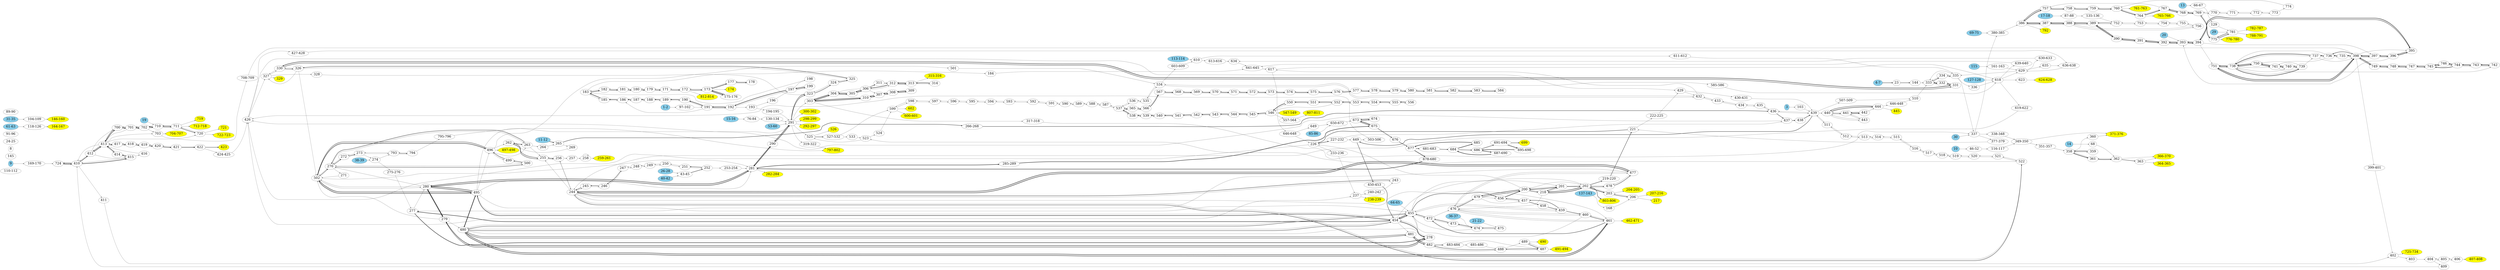digraph SpacerGraph {
rankdir="LR";
node [fontsize = 40];
"110-112"
"9"[style=filled, fillcolor=skyblue]
"169-170"
"724"
"502"
"270"
"272"
"273"
"274"
"793"
"794"
"495"
"280"
"281"
"290"
"291"
"323"
"324"
"325"
"326"
"327"
"330"
"331"
"332"
"333"
"334"
"335"
"337"
"380-385"
"359"
"358"
"361"
"362"
"363"
"366-370"[style=filled, fillcolor=yellow]
"525"
"527-532"
"533"
"523"
"526"[style=filled, fillcolor=yellow]
"1-2"[style=filled, fillcolor=skyblue]
"97-102"
"191"
"192"
"193"
"196"
"197"
"199"
"319-322"
"797-802"[style=filled, fillcolor=yellow]
"64-65"[style=filled, fillcolor=skyblue]
"455"
"454"
"277"
"278"
"646-648"
"226"
"233-236"
"237"
"240-242"
"243"
"244"
"255"
"262"
"263"
"500"
"499"
"496"
"456"
"200"
"201"
"202"
"803-806"[style=filled, fillcolor=yellow]
"750"
"738"
"751"
"398"
"397"
"396"
"395"
"394"
"393"
"392"
"391"
"390"
"389"
"752"
"753"
"754"
"755"
"756"
"388"
"387"
"386"
"792"[style=filled, fillcolor=yellow]
"501"
"534"
"603-609"
"610"
"613-616"
"634"
"641-645"
"556"
"555"
"554"
"553"
"552"
"551"
"550"
"546"
"557-564"
"807-811"[style=filled, fillcolor=yellow]
"757"
"758"
"759"
"760"
"764"
"767"
"768"
"769"
"775"
"781"
"788-791"[style=filled, fillcolor=yellow]
"145"
"581"
"585-586"
"618"
"639-640"
"219-220"
"221"
"227-232"
"449"
"503-506"
"426"
"238-239"[style=filled, fillcolor=yellow]
"412"
"413"
"700"
"701"
"410"
"479"
"457"
"458"
"459"
"460"
"461"
"480"
"742"
"743"
"744"
"745"
"747"
"748"
"749"
"735"
"736"
"737"
"739"
"740"
"741"
"782-787"[style=filled, fillcolor=yellow]
"194-195"
"481"
"482"
"483-484"
"487"
"491-494"[style=filled, fillcolor=yellow]
"8"
"29"[style=filled, fillcolor=skyblue]
"256"
"257"
"258"
"259-261"[style=filled, fillcolor=yellow]
"303"
"317-318"
"377-379"
"222-225"
"429"
"432"
"617"
"649"
"650-672"
"489"
"488"
"264"
"265"
"269"
"309"
"308"
"307"
"310"
"304"
"305"
"306"
"311"
"312"
"313"
"315-316"[style=filled, fillcolor=yellow]
"38-39"[style=filled, fillcolor=skyblue]
"275-276"
"271"
"24-25"
"218"
"773"
"772"
"771"
"770"
"36-37"[style=filled, fillcolor=skyblue]
"474"
"478"
"477"
"522"
"521"
"520"
"519"
"518"
"517"
"516"
"515"
"514"
"513"
"512"
"511"
"439"
"436"
"435"
"434"
"433"
"535"
"536"
"537"
"587"
"588"
"589"
"590"
"591"
"592"
"593"
"594"
"595"
"596"
"597"
"598"
"599"
"30"[style=filled, fillcolor=skyblue]
"338-348"
"349-350"
"371-376"[style=filled, fillcolor=yellow]
"19"[style=filled, fillcolor=skyblue]
"710"
"702"
"53-60"[style=filled, fillcolor=skyblue]
"10"[style=filled, fillcolor=skyblue]
"46-52"
"116-117"
"351-357"
"360"
"442"
"441"
"443"
"440"
"444"
"40-42"[style=filled, fillcolor=skyblue]
"43-45"
"252"
"251"
"250"
"249"
"248"
"247"
"246"
"245"
"476"
"472"
"279"
"364-365"[style=filled, fillcolor=yellow]
"674"
"673"
"675"
"676"
"677"
"681-683"
"684"
"686"
"691-694"
"699"[style=filled, fillcolor=yellow]
"15-16"[style=filled, fillcolor=skyblue]
"76-84"
"130-134"
"711"
"203"
"206"
"217"[style=filled, fillcolor=yellow]
"115"[style=filled, fillcolor=skyblue]
"161-163"
"629"
"635"
"636-638"
"207-216"[style=filled, fillcolor=yellow]
"85-86"[style=filled, fillcolor=skyblue]
"720"
"795-796"
"300-302"[style=filled, fillcolor=yellow]
"137-143"[style=filled, fillcolor=skyblue]
"168"
"746"
"485-486"
"490"[style=filled, fillcolor=yellow]
"446-448"
"510"
"26-28"[style=filled, fillcolor=skyblue]
"204-205"[style=filled, fillcolor=yellow]
"178"
"177"
"173"
"172"
"171"
"179"
"180"
"181"
"182"
"183"
"185"
"186"
"187"
"188"
"189"
"190"
"175-176"
"174"[style=filled, fillcolor=yellow]
"812-814"[style=filled, fillcolor=yellow]
"602"[style=filled, fillcolor=yellow]
"14"[style=filled, fillcolor=skyblue]
"68"
"719"[style=filled, fillcolor=yellow]
"314"
"545"
"544"
"543"
"542"
"541"
"540"
"539"
"538"
"565"
"566"
"567"
"568"
"569"
"570"
"571"
"572"
"573"
"574"
"575"
"576"
"577"
"578"
"579"
"580"
"582"
"583"
"584"
"695-698"
"687-690"
"685"
"678-680"
"285-289"
"430-431"
"507-509"
"20"[style=filled, fillcolor=skyblue]
"415"
"416"
"703"
"708-709"
"399-401"
"402"
"725-734"[style=filled, fillcolor=yellow]
"406"
"405"
"404"
"409"
"91-96"
"414"
"417"
"418"
"419"
"420"
"421"
"422"
"424-425"
"427-428"
"445"[style=filled, fillcolor=yellow]
"497-498"[style=filled, fillcolor=yellow]
"198"
"184"
"630-633"
"423"[style=filled, fillcolor=yellow]
"113-114"[style=filled, fillcolor=skyblue]
"611-612"
"69-75"[style=filled, fillcolor=skyblue]
"17-18"[style=filled, fillcolor=skyblue]
"87-88"
"135-136"
"765-766"[style=filled, fillcolor=yellow]
"253-254"
"282-284"[style=filled, fillcolor=yellow]
"411"
"403"
"407-408"[style=filled, fillcolor=yellow]
"11-12"[style=filled, fillcolor=skyblue]
"266-268"
"437"
"438"
"450-453"
"462-471"[style=filled, fillcolor=yellow]
"547-549"[style=filled, fillcolor=yellow]
"13"[style=filled, fillcolor=skyblue]
"66-67"
"129"
"774"
"761-763"[style=filled, fillcolor=yellow]
"61-63"[style=filled, fillcolor=skyblue]
"118-126"
"164-167"[style=filled, fillcolor=yellow]
"31-35"[style=filled, fillcolor=skyblue]
"104-109"
"146-160"[style=filled, fillcolor=yellow]
"336"
"623"
"624-628"[style=filled, fillcolor=yellow]
"776-780"[style=filled, fillcolor=yellow]
"298-299"[style=filled, fillcolor=yellow]
"21-22"[style=filled, fillcolor=skyblue]
"475"
"473"
"3"[style=filled, fillcolor=skyblue]
"103"
"722-723"[style=filled, fillcolor=yellow]
"721"[style=filled, fillcolor=yellow]
"712-718"[style=filled, fillcolor=yellow]
"292-297"[style=filled, fillcolor=yellow]
"329"[style=filled, fillcolor=yellow]
"4-7"[style=filled, fillcolor=skyblue]
"23"
"144"
"89-90"
"524"
"600-601"[style=filled, fillcolor=yellow]
"704-707"[style=filled, fillcolor=yellow]
"328"
"127-128"[style=filled, fillcolor=skyblue]
"619-622"
"9" -> "169-170" [penwidth=1]
"169-170" -> "724" [penwidth=1]
"724" -> "410" [penwidth=4]
"502" -> "270" [penwidth=3]
"502" -> "495" [penwidth=4]
"502" -> "280" [penwidth=1]
"502" -> "281" [penwidth=1]
"502" -> "496" [penwidth=4]
"270" -> "502" [penwidth=1]
"270" -> "272" [penwidth=3]
"270" -> "263" [penwidth=1]
"270" -> "500" [penwidth=3]
"270" -> "271" [penwidth=1]
"272" -> "270" [penwidth=1]
"272" -> "273" [penwidth=3]
"273" -> "272" [penwidth=1]
"273" -> "274" [penwidth=1]
"273" -> "793" [penwidth=1]
"274" -> "793" [penwidth=1]
"274" -> "275-276" [penwidth=1]
"793" -> "273" [penwidth=1]
"793" -> "794" [penwidth=3]
"794" -> "793" [penwidth=1]
"794" -> "795-796" [penwidth=1]
"495" -> "502" [penwidth=4]
"495" -> "280" [penwidth=4]
"495" -> "281" [penwidth=1]
"495" -> "291" [penwidth=1]
"495" -> "455" [penwidth=1]
"495" -> "454" [penwidth=4]
"495" -> "496" [penwidth=1]
"495" -> "480" [penwidth=3]
"280" -> "502" [penwidth=1]
"280" -> "270" [penwidth=1]
"280" -> "495" [penwidth=4]
"280" -> "281" [penwidth=4]
"280" -> "279" [penwidth=4]
"281" -> "280" [penwidth=4]
"281" -> "290" [penwidth=4]
"281" -> "285-289" [penwidth=4]
"281" -> "282-284" [penwidth=1]
"290" -> "281" [penwidth=4]
"290" -> "291" [penwidth=4]
"291" -> "290" [penwidth=4]
"291" -> "323" [penwidth=3]
"291" -> "525" [penwidth=1]
"291" -> "319-322" [penwidth=1]
"291" -> "303" [penwidth=1]
"291" -> "300-302" [penwidth=1]
"291" -> "298-299" [penwidth=1]
"291" -> "292-297" [penwidth=1]
"323" -> "291" [penwidth=3]
"323" -> "324" [penwidth=3]
"324" -> "323" [penwidth=1]
"324" -> "325" [penwidth=3]
"325" -> "324" [penwidth=1]
"325" -> "326" [penwidth=3]
"326" -> "502" [penwidth=1]
"326" -> "325" [penwidth=1]
"326" -> "327" [penwidth=1]
"326" -> "330" [penwidth=1]
"327" -> "330" [penwidth=1]
"327" -> "329" [penwidth=1]
"327" -> "328" [penwidth=1]
"330" -> "326" [penwidth=3]
"330" -> "327" [penwidth=1]
"330" -> "331" [penwidth=3]
"331" -> "330" [penwidth=4]
"331" -> "332" [penwidth=3]
"332" -> "331" [penwidth=4]
"332" -> "333" [penwidth=3]
"333" -> "332" [penwidth=4]
"333" -> "334" [penwidth=3]
"334" -> "333" [penwidth=1]
"334" -> "335" [penwidth=3]
"335" -> "333" [penwidth=1]
"335" -> "334" [penwidth=1]
"335" -> "337" [penwidth=1]
"335" -> "336" [penwidth=1]
"337" -> "380-385" [penwidth=1]
"337" -> "377-379" [penwidth=1]
"337" -> "338-348" [penwidth=1]
"380-385" -> "386" [penwidth=1]
"359" -> "358" [penwidth=4]
"358" -> "359" [penwidth=1]
"358" -> "361" [penwidth=4]
"358" -> "360" [penwidth=1]
"361" -> "358" [penwidth=1]
"361" -> "362" [penwidth=4]
"362" -> "361" [penwidth=1]
"362" -> "363" [penwidth=3]
"362" -> "366-370" [penwidth=1]
"363" -> "366-370" [penwidth=1]
"363" -> "364-365" [penwidth=1]
"525" -> "527-532" [penwidth=3]
"525" -> "526" [penwidth=1]
"527-532" -> "533" [penwidth=1]
"527-532" -> "599" [penwidth=1]
"533" -> "523" [penwidth=1]
"523" -> "525" [penwidth=1]
"523" -> "524" [penwidth=1]
"1-2" -> "97-102" [penwidth=1]
"97-102" -> "191" [penwidth=1]
"191" -> "192" [penwidth=3]
"191" -> "186" [penwidth=1]
"191" -> "190" [penwidth=4]
"192" -> "191" [penwidth=4]
"192" -> "193" [penwidth=1]
"192" -> "197" [penwidth=1]
"193" -> "196" [penwidth=1]
"193" -> "194-195" [penwidth=1]
"196" -> "197" [penwidth=1]
"197" -> "192" [penwidth=4]
"197" -> "199" [penwidth=3]
"197" -> "198" [penwidth=1]
"199" -> "197" [penwidth=4]
"319-322" -> "797-802" [penwidth=1]
"64-65" -> "455" [penwidth=1]
"455" -> "454" [penwidth=4]
"455" -> "278" [penwidth=1]
"455" -> "456" [penwidth=3]
"455" -> "202" [penwidth=1]
"455" -> "459" [penwidth=1]
"455" -> "480" [penwidth=1]
"455" -> "472" [penwidth=1]
"454" -> "495" [penwidth=1]
"454" -> "455" [penwidth=4]
"454" -> "277" [penwidth=4]
"454" -> "278" [penwidth=4]
"454" -> "201" [penwidth=1]
"454" -> "480" [penwidth=1]
"454" -> "481" [penwidth=1]
"277" -> "280" [penwidth=1]
"277" -> "278" [penwidth=4]
"278" -> "454" [penwidth=1]
"278" -> "480" [penwidth=1]
"278" -> "279" [penwidth=4]
"646-648" -> "226" [penwidth=1]
"646-648" -> "649" [penwidth=1]
"226" -> "233-236" [penwidth=1]
"226" -> "227-232" [penwidth=3]
"226" -> "426" [penwidth=1]
"233-236" -> "237" [penwidth=1]
"237" -> "240-242" [penwidth=1]
"237" -> "238-239" [penwidth=1]
"240-242" -> "243" [penwidth=1]
"243" -> "244" [penwidth=3]
"244" -> "243" [penwidth=1]
"244" -> "255" [penwidth=1]
"244" -> "461" [penwidth=1]
"244" -> "256" [penwidth=1]
"244" -> "477" [penwidth=4]
"244" -> "522" [penwidth=3]
"244" -> "245" [penwidth=1]
"255" -> "262" [penwidth=3]
"255" -> "256" [penwidth=4]
"262" -> "255" [penwidth=3]
"262" -> "263" [penwidth=3]
"263" -> "270" [penwidth=3]
"263" -> "255" [penwidth=1]
"263" -> "264" [penwidth=1]
"500" -> "270" [penwidth=1]
"500" -> "499" [penwidth=3]
"499" -> "500" [penwidth=1]
"499" -> "496" [penwidth=3]
"496" -> "502" [penwidth=3]
"496" -> "262" [penwidth=1]
"496" -> "263" [penwidth=1]
"496" -> "499" [penwidth=1]
"496" -> "501" [penwidth=1]
"496" -> "497-498" [penwidth=1]
"456" -> "200" [penwidth=4]
"456" -> "457" [penwidth=1]
"200" -> "226" [penwidth=1]
"200" -> "201" [penwidth=4]
"200" -> "479" [penwidth=4]
"200" -> "218" [penwidth=3]
"201" -> "200" [penwidth=1]
"201" -> "202" [penwidth=4]
"201" -> "218" [penwidth=3]
"202" -> "200" [penwidth=1]
"202" -> "803-806" [penwidth=3]
"202" -> "219-220" [penwidth=3]
"202" -> "218" [penwidth=4]
"202" -> "478" [penwidth=3]
"202" -> "203" [penwidth=4]
"750" -> "738" [penwidth=4]
"750" -> "741" [penwidth=4]
"738" -> "750" [penwidth=4]
"738" -> "751" [penwidth=4]
"738" -> "737" [penwidth=1]
"738" -> "739" [penwidth=4]
"738" -> "740" [penwidth=1]
"738" -> "741" [penwidth=1]
"751" -> "738" [penwidth=4]
"751" -> "398" [penwidth=4]
"398" -> "751" [penwidth=4]
"398" -> "397" [penwidth=4]
"398" -> "395" [penwidth=1]
"398" -> "749" [penwidth=3]
"398" -> "735" [penwidth=4]
"398" -> "736" [penwidth=3]
"398" -> "399-401" [penwidth=1]
"397" -> "398" [penwidth=4]
"397" -> "396" [penwidth=4]
"396" -> "397" [penwidth=3]
"396" -> "395" [penwidth=4]
"396" -> "393" [penwidth=1]
"395" -> "396" [penwidth=3]
"395" -> "394" [penwidth=4]
"394" -> "751" [penwidth=1]
"394" -> "397" [penwidth=1]
"394" -> "395" [penwidth=3]
"394" -> "393" [penwidth=4]
"393" -> "394" [penwidth=4]
"393" -> "392" [penwidth=4]
"392" -> "393" [penwidth=4]
"392" -> "391" [penwidth=4]
"391" -> "392" [penwidth=4]
"391" -> "390" [penwidth=4]
"390" -> "391" [penwidth=4]
"390" -> "389" [penwidth=4]
"389" -> "390" [penwidth=4]
"389" -> "752" [penwidth=1]
"389" -> "388" [penwidth=4]
"752" -> "389" [penwidth=3]
"752" -> "753" [penwidth=1]
"753" -> "752" [penwidth=1]
"753" -> "754" [penwidth=1]
"754" -> "753" [penwidth=1]
"754" -> "755" [penwidth=1]
"755" -> "754" [penwidth=1]
"755" -> "756" [penwidth=1]
"756" -> "755" [penwidth=1]
"756" -> "388" [penwidth=1]
"388" -> "389" [penwidth=3]
"388" -> "756" [penwidth=1]
"388" -> "387" [penwidth=4]
"387" -> "388" [penwidth=4]
"387" -> "386" [penwidth=4]
"386" -> "387" [penwidth=4]
"386" -> "792" [penwidth=1]
"386" -> "757" [penwidth=4]
"501" -> "534" [penwidth=1]
"534" -> "603-609" [penwidth=1]
"534" -> "432" [penwidth=1]
"534" -> "535" [penwidth=1]
"603-609" -> "610" [penwidth=1]
"610" -> "613-616" [penwidth=1]
"610" -> "611-612" [penwidth=1]
"613-616" -> "634" [penwidth=1]
"634" -> "641-645" [penwidth=1]
"641-645" -> "617" [penwidth=1]
"556" -> "555" [penwidth=4]
"555" -> "556" [penwidth=1]
"555" -> "554" [penwidth=4]
"554" -> "555" [penwidth=1]
"554" -> "553" [penwidth=4]
"553" -> "554" [penwidth=1]
"553" -> "552" [penwidth=4]
"552" -> "553" [penwidth=1]
"552" -> "551" [penwidth=4]
"552" -> "546" [penwidth=1]
"551" -> "552" [penwidth=1]
"551" -> "550" [penwidth=4]
"550" -> "551" [penwidth=1]
"550" -> "546" [penwidth=4]
"546" -> "550" [penwidth=1]
"546" -> "557-564" [penwidth=1]
"546" -> "545" [penwidth=4]
"546" -> "547-549" [penwidth=1]
"557-564" -> "807-811" [penwidth=1]
"757" -> "386" [penwidth=3]
"757" -> "758" [penwidth=4]
"758" -> "757" [penwidth=1]
"758" -> "759" [penwidth=4]
"759" -> "758" [penwidth=1]
"759" -> "760" [penwidth=4]
"760" -> "759" [penwidth=1]
"760" -> "764" [penwidth=4]
"760" -> "761-763" [penwidth=1]
"764" -> "760" [penwidth=1]
"764" -> "767" [penwidth=4]
"764" -> "765-766" [penwidth=1]
"767" -> "757" [penwidth=1]
"767" -> "764" [penwidth=1]
"767" -> "768" [penwidth=4]
"768" -> "767" [penwidth=3]
"768" -> "769" [penwidth=4]
"769" -> "768" [penwidth=3]
"769" -> "775" [penwidth=4]
"769" -> "770" [penwidth=1]
"775" -> "769" [penwidth=1]
"775" -> "781" [penwidth=3]
"775" -> "776-780" [penwidth=1]
"781" -> "775" [penwidth=3]
"781" -> "788-791" [penwidth=1]
"781" -> "782-787" [penwidth=1]
"581" -> "585-586" [penwidth=1]
"581" -> "580" [penwidth=1]
"581" -> "582" [penwidth=4]
"585-586" -> "618" [penwidth=1]
"618" -> "639-640" [penwidth=1]
"618" -> "629" [penwidth=1]
"618" -> "623" [penwidth=1]
"618" -> "619-622" [penwidth=1]
"639-640" -> "641-645" [penwidth=1]
"219-220" -> "221" [penwidth=3]
"221" -> "226" [penwidth=3]
"221" -> "222-225" [penwidth=1]
"227-232" -> "449" [penwidth=1]
"227-232" -> "437" [penwidth=1]
"449" -> "503-506" [penwidth=1]
"449" -> "450-453" [penwidth=3]
"503-506" -> "426" [penwidth=1]
"426" -> "327" [penwidth=1]
"426" -> "237" [penwidth=1]
"426" -> "429" [penwidth=1]
"426" -> "427-428" [penwidth=1]
"412" -> "413" [penwidth=4]
"412" -> "700" [penwidth=1]
"412" -> "410" [penwidth=1]
"412" -> "415" [penwidth=1]
"413" -> "412" [penwidth=3]
"413" -> "700" [penwidth=4]
"413" -> "410" [penwidth=1]
"413" -> "720" [penwidth=1]
"413" -> "703" [penwidth=1]
"413" -> "414" [penwidth=1]
"413" -> "417" [penwidth=4]
"700" -> "413" [penwidth=3]
"700" -> "701" [penwidth=4]
"701" -> "413" [penwidth=1]
"701" -> "700" [penwidth=3]
"701" -> "702" [penwidth=4]
"410" -> "724" [penwidth=4]
"410" -> "412" [penwidth=4]
"410" -> "415" [penwidth=4]
"410" -> "411" [penwidth=1]
"479" -> "456" [penwidth=1]
"479" -> "200" [penwidth=3]
"479" -> "457" [penwidth=1]
"479" -> "476" [penwidth=1]
"457" -> "456" [penwidth=3]
"457" -> "458" [penwidth=3]
"458" -> "459" [penwidth=3]
"459" -> "455" [penwidth=1]
"459" -> "457" [penwidth=3]
"459" -> "460" [penwidth=3]
"460" -> "455" [penwidth=1]
"460" -> "461" [penwidth=3]
"460" -> "476" [penwidth=1]
"461" -> "460" [penwidth=1]
"461" -> "480" [penwidth=4]
"461" -> "476" [penwidth=1]
"461" -> "472" [penwidth=3]
"461" -> "462-471" [penwidth=1]
"480" -> "495" [penwidth=3]
"480" -> "455" [penwidth=3]
"480" -> "454" [penwidth=3]
"480" -> "461" [penwidth=4]
"480" -> "481" [penwidth=3]
"742" -> "743" [penwidth=4]
"743" -> "742" [penwidth=3]
"743" -> "744" [penwidth=4]
"744" -> "743" [penwidth=3]
"744" -> "745" [penwidth=4]
"744" -> "746" [penwidth=4]
"745" -> "747" [penwidth=4]
"745" -> "746" [penwidth=3]
"747" -> "745" [penwidth=3]
"747" -> "748" [penwidth=4]
"748" -> "747" [penwidth=3]
"748" -> "749" [penwidth=4]
"749" -> "398" [penwidth=4]
"749" -> "748" [penwidth=3]
"735" -> "398" [penwidth=1]
"735" -> "736" [penwidth=4]
"736" -> "738" [penwidth=1]
"736" -> "735" [penwidth=1]
"736" -> "737" [penwidth=4]
"736" -> "741" [penwidth=1]
"737" -> "738" [penwidth=4]
"737" -> "398" [penwidth=1]
"737" -> "736" [penwidth=1]
"739" -> "750" [penwidth=1]
"739" -> "738" [penwidth=1]
"739" -> "737" [penwidth=1]
"739" -> "740" [penwidth=3]
"740" -> "739" [penwidth=3]
"740" -> "741" [penwidth=4]
"741" -> "750" [penwidth=4]
"741" -> "742" [penwidth=1]
"741" -> "740" [penwidth=3]
"194-195" -> "291" [penwidth=1]
"481" -> "480" [penwidth=3]
"481" -> "482" [penwidth=4]
"482" -> "481" [penwidth=3]
"482" -> "483-484" [penwidth=3]
"482" -> "488" [penwidth=1]
"483-484" -> "487" [penwidth=1]
"483-484" -> "485-486" [penwidth=1]
"487" -> "491-494" [penwidth=1]
"487" -> "489" [penwidth=1]
"487" -> "488" [penwidth=3]
"29" -> "781" [penwidth=1]
"256" -> "244" [penwidth=1]
"256" -> "255" [penwidth=1]
"256" -> "257" [penwidth=1]
"257" -> "258" [penwidth=1]
"258" -> "258" [penwidth=1]
"258" -> "259-261" [penwidth=1]
"303" -> "317-318" [penwidth=1]
"303" -> "310" [penwidth=4]
"303" -> "304" [penwidth=4]
"317-318" -> "337" [penwidth=1]
"377-379" -> "221" [penwidth=1]
"222-225" -> "429" [penwidth=1]
"429" -> "432" [penwidth=1]
"429" -> "430-431" [penwidth=1]
"432" -> "534" [penwidth=1]
"432" -> "617" [penwidth=1]
"432" -> "433" [penwidth=1]
"617" -> "646-648" [penwidth=1]
"617" -> "618" [penwidth=1]
"649" -> "650-672" [penwidth=1]
"650-672" -> "673" [penwidth=1]
"489" -> "487" [penwidth=3]
"489" -> "490" [penwidth=1]
"488" -> "482" [penwidth=3]
"488" -> "487" [penwidth=1]
"488" -> "489" [penwidth=1]
"264" -> "265" [penwidth=1]
"265" -> "269" [penwidth=1]
"265" -> "266-268" [penwidth=3]
"269" -> "262" [penwidth=1]
"309" -> "308" [penwidth=4]
"308" -> "309" [penwidth=4]
"308" -> "307" [penwidth=4]
"307" -> "308" [penwidth=4]
"307" -> "310" [penwidth=4]
"310" -> "303" [penwidth=4]
"310" -> "307" [penwidth=4]
"304" -> "303" [penwidth=4]
"304" -> "305" [penwidth=4]
"305" -> "304" [penwidth=4]
"305" -> "306" [penwidth=4]
"306" -> "307" [penwidth=1]
"306" -> "304" [penwidth=1]
"306" -> "305" [penwidth=4]
"306" -> "311" [penwidth=3]
"306" -> "312" [penwidth=1]
"311" -> "312" [penwidth=3]
"312" -> "306" [penwidth=4]
"312" -> "313" [penwidth=4]
"313" -> "312" [penwidth=4]
"313" -> "315-316" [penwidth=1]
"313" -> "314" [penwidth=1]
"38-39" -> "274" [penwidth=1]
"275-276" -> "277" [penwidth=1]
"271" -> "502" [penwidth=1]
"218" -> "200" [penwidth=1]
"218" -> "201" [penwidth=1]
"218" -> "202" [penwidth=4]
"218" -> "476" [penwidth=1]
"773" -> "772" [penwidth=1]
"773" -> "774" [penwidth=1]
"772" -> "773" [penwidth=1]
"772" -> "771" [penwidth=1]
"771" -> "772" [penwidth=1]
"771" -> "770" [penwidth=1]
"770" -> "769" [penwidth=1]
"770" -> "771" [penwidth=1]
"36-37" -> "474" [penwidth=1]
"474" -> "455" [penwidth=1]
"474" -> "475" [penwidth=1]
"474" -> "473" [penwidth=3]
"478" -> "202" [penwidth=1]
"478" -> "477" [penwidth=3]
"477" -> "277" [penwidth=1]
"477" -> "244" [penwidth=4]
"477" -> "478" [penwidth=1]
"477" -> "476" [penwidth=1]
"522" -> "523" [penwidth=1]
"522" -> "244" [penwidth=1]
"522" -> "521" [penwidth=1]
"521" -> "522" [penwidth=1]
"521" -> "520" [penwidth=1]
"520" -> "521" [penwidth=1]
"520" -> "519" [penwidth=1]
"519" -> "520" [penwidth=1]
"519" -> "518" [penwidth=1]
"518" -> "519" [penwidth=1]
"518" -> "517" [penwidth=1]
"517" -> "518" [penwidth=1]
"517" -> "516" [penwidth=1]
"516" -> "517" [penwidth=1]
"516" -> "515" [penwidth=1]
"515" -> "516" [penwidth=1]
"515" -> "514" [penwidth=1]
"514" -> "515" [penwidth=1]
"514" -> "513" [penwidth=1]
"513" -> "514" [penwidth=1]
"513" -> "512" [penwidth=1]
"512" -> "513" [penwidth=1]
"512" -> "511" [penwidth=1]
"511" -> "512" [penwidth=1]
"511" -> "439" [penwidth=1]
"439" -> "449" [penwidth=3]
"439" -> "511" [penwidth=1]
"439" -> "436" [penwidth=1]
"439" -> "440" [penwidth=1]
"439" -> "507-509" [penwidth=1]
"436" -> "439" [penwidth=1]
"436" -> "435" [penwidth=1]
"436" -> "437" [penwidth=3]
"435" -> "436" [penwidth=1]
"435" -> "434" [penwidth=1]
"434" -> "435" [penwidth=1]
"434" -> "433" [penwidth=1]
"433" -> "432" [penwidth=1]
"433" -> "434" [penwidth=1]
"535" -> "534" [penwidth=1]
"535" -> "536" [penwidth=1]
"536" -> "535" [penwidth=1]
"536" -> "537" [penwidth=1]
"537" -> "536" [penwidth=1]
"537" -> "587" [penwidth=1]
"537" -> "538" [penwidth=1]
"537" -> "565" [penwidth=4]
"587" -> "537" [penwidth=1]
"587" -> "588" [penwidth=1]
"588" -> "587" [penwidth=1]
"588" -> "589" [penwidth=1]
"589" -> "588" [penwidth=1]
"589" -> "590" [penwidth=1]
"590" -> "589" [penwidth=1]
"590" -> "591" [penwidth=1]
"591" -> "590" [penwidth=1]
"591" -> "592" [penwidth=1]
"592" -> "591" [penwidth=1]
"592" -> "593" [penwidth=1]
"593" -> "592" [penwidth=1]
"593" -> "594" [penwidth=1]
"594" -> "593" [penwidth=1]
"594" -> "595" [penwidth=1]
"595" -> "594" [penwidth=1]
"595" -> "596" [penwidth=1]
"596" -> "595" [penwidth=1]
"596" -> "597" [penwidth=1]
"597" -> "596" [penwidth=1]
"597" -> "598" [penwidth=1]
"598" -> "597" [penwidth=1]
"598" -> "599" [penwidth=1]
"599" -> "598" [penwidth=1]
"599" -> "602" [penwidth=1]
"599" -> "600-601" [penwidth=1]
"30" -> "337" [penwidth=1]
"338-348" -> "349-350" [penwidth=1]
"349-350" -> "371-376" [penwidth=1]
"349-350" -> "351-357" [penwidth=1]
"19" -> "710" [penwidth=1]
"710" -> "702" [penwidth=4]
"710" -> "711" [penwidth=4]
"702" -> "701" [penwidth=4]
"702" -> "710" [penwidth=4]
"702" -> "703" [penwidth=1]
"53-60" -> "291" [penwidth=1]
"10" -> "46-52" [penwidth=1]
"46-52" -> "116-117" [penwidth=1]
"116-117" -> "349-350" [penwidth=1]
"351-357" -> "358" [penwidth=1]
"360" -> "371-376" [penwidth=1]
"442" -> "441" [penwidth=3]
"442" -> "444" [penwidth=1]
"441" -> "442" [penwidth=4]
"441" -> "443" [penwidth=1]
"441" -> "440" [penwidth=1]
"443" -> "441" [penwidth=1]
"443" -> "440" [penwidth=1]
"440" -> "441" [penwidth=3]
"440" -> "443" [penwidth=1]
"440" -> "444" [penwidth=4]
"444" -> "440" [penwidth=3]
"444" -> "446-448" [penwidth=1]
"444" -> "445" [penwidth=1]
"40-42" -> "43-45" [penwidth=1]
"43-45" -> "252" [penwidth=3]
"252" -> "251" [penwidth=3]
"252" -> "253-254" [penwidth=1]
"251" -> "252" [penwidth=1]
"251" -> "250" [penwidth=1]
"250" -> "251" [penwidth=1]
"250" -> "249" [penwidth=1]
"249" -> "250" [penwidth=1]
"249" -> "248" [penwidth=1]
"248" -> "249" [penwidth=1]
"248" -> "247" [penwidth=1]
"247" -> "248" [penwidth=1]
"247" -> "246" [penwidth=3]
"246" -> "247" [penwidth=1]
"246" -> "245" [penwidth=3]
"245" -> "244" [penwidth=3]
"245" -> "246" [penwidth=1]
"476" -> "479" [penwidth=3]
"476" -> "460" [penwidth=1]
"476" -> "461" [penwidth=1]
"476" -> "477" [penwidth=1]
"472" -> "455" [penwidth=3]
"472" -> "476" [penwidth=1]
"472" -> "473" [penwidth=1]
"279" -> "502" [penwidth=1]
"279" -> "280" [penwidth=4]
"279" -> "278" [penwidth=3]
"279" -> "480" [penwidth=1]
"674" -> "673" [penwidth=3]
"673" -> "674" [penwidth=4]
"673" -> "675" [penwidth=3]
"675" -> "673" [penwidth=4]
"675" -> "676" [penwidth=3]
"676" -> "677" [penwidth=3]
"677" -> "681-683" [penwidth=3]
"677" -> "678-680" [penwidth=4]
"681-683" -> "684" [penwidth=3]
"684" -> "686" [penwidth=3]
"684" -> "685" [penwidth=4]
"686" -> "691-694" [penwidth=3]
"686" -> "687-690" [penwidth=4]
"691-694" -> "699" [penwidth=3]
"691-694" -> "695-698" [penwidth=4]
"15-16" -> "76-84" [penwidth=1]
"76-84" -> "130-134" [penwidth=1]
"130-134" -> "291" [penwidth=1]
"711" -> "710" [penwidth=3]
"711" -> "720" [penwidth=3]
"711" -> "719" [penwidth=1]
"711" -> "712-718" [penwidth=1]
"203" -> "202" [penwidth=1]
"203" -> "206" [penwidth=3]
"203" -> "204-205" [penwidth=1]
"206" -> "203" [penwidth=1]
"206" -> "217" [penwidth=1]
"206" -> "207-216" [penwidth=1]
"115" -> "161-163" [penwidth=1]
"161-163" -> "629" [penwidth=1]
"629" -> "335" [penwidth=1]
"629" -> "635" [penwidth=1]
"629" -> "630-633" [penwidth=1]
"635" -> "636-638" [penwidth=1]
"636-638" -> "629" [penwidth=1]
"85-86" -> "650-672" [penwidth=1]
"720" -> "711" [penwidth=1]
"720" -> "722-723" [penwidth=1]
"720" -> "721" [penwidth=1]
"795-796" -> "797-802" [penwidth=1]
"137-143" -> "168" [penwidth=1]
"168" -> "206" [penwidth=1]
"746" -> "744" [penwidth=3]
"746" -> "745" [penwidth=4]
"485-486" -> "488" [penwidth=1]
"446-448" -> "510" [penwidth=1]
"510" -> "333" [penwidth=1]
"26-28" -> "43-45" [penwidth=1]
"178" -> "177" [penwidth=1]
"177" -> "178" [penwidth=4]
"177" -> "173" [penwidth=1]
"173" -> "177" [penwidth=4]
"173" -> "172" [penwidth=1]
"173" -> "175-176" [penwidth=4]
"173" -> "174" [penwidth=1]
"172" -> "173" [penwidth=4]
"172" -> "171" [penwidth=1]
"172" -> "812-814" [penwidth=1]
"171" -> "172" [penwidth=4]
"171" -> "179" [penwidth=1]
"179" -> "171" [penwidth=4]
"179" -> "180" [penwidth=1]
"180" -> "179" [penwidth=4]
"180" -> "181" [penwidth=1]
"181" -> "180" [penwidth=4]
"181" -> "182" [penwidth=1]
"182" -> "181" [penwidth=4]
"182" -> "183" [penwidth=1]
"183" -> "182" [penwidth=4]
"183" -> "185" [penwidth=1]
"183" -> "184" [penwidth=1]
"185" -> "183" [penwidth=4]
"185" -> "186" [penwidth=1]
"186" -> "185" [penwidth=4]
"186" -> "187" [penwidth=1]
"187" -> "186" [penwidth=4]
"187" -> "188" [penwidth=1]
"188" -> "187" [penwidth=4]
"188" -> "189" [penwidth=1]
"189" -> "188" [penwidth=4]
"189" -> "190" [penwidth=1]
"190" -> "191" [penwidth=1]
"190" -> "189" [penwidth=4]
"175-176" -> "173" [penwidth=4]
"14" -> "68" [penwidth=1]
"68" -> "362" [penwidth=1]
"314" -> "313" [penwidth=4]
"545" -> "546" [penwidth=1]
"545" -> "544" [penwidth=4]
"544" -> "545" [penwidth=1]
"544" -> "543" [penwidth=4]
"543" -> "544" [penwidth=1]
"543" -> "542" [penwidth=4]
"542" -> "543" [penwidth=1]
"542" -> "541" [penwidth=4]
"541" -> "542" [penwidth=1]
"541" -> "540" [penwidth=4]
"540" -> "541" [penwidth=1]
"540" -> "539" [penwidth=4]
"539" -> "540" [penwidth=1]
"539" -> "538" [penwidth=4]
"538" -> "537" [penwidth=4]
"538" -> "539" [penwidth=1]
"565" -> "537" [penwidth=1]
"565" -> "566" [penwidth=4]
"566" -> "565" [penwidth=1]
"566" -> "567" [penwidth=4]
"567" -> "566" [penwidth=1]
"567" -> "568" [penwidth=4]
"568" -> "567" [penwidth=1]
"568" -> "569" [penwidth=4]
"569" -> "568" [penwidth=1]
"569" -> "570" [penwidth=4]
"570" -> "569" [penwidth=1]
"570" -> "571" [penwidth=4]
"571" -> "570" [penwidth=1]
"571" -> "572" [penwidth=4]
"572" -> "571" [penwidth=1]
"572" -> "573" [penwidth=4]
"573" -> "572" [penwidth=1]
"573" -> "574" [penwidth=4]
"574" -> "573" [penwidth=1]
"574" -> "575" [penwidth=4]
"575" -> "574" [penwidth=1]
"575" -> "576" [penwidth=4]
"576" -> "575" [penwidth=1]
"576" -> "577" [penwidth=4]
"577" -> "576" [penwidth=1]
"577" -> "578" [penwidth=4]
"578" -> "577" [penwidth=1]
"578" -> "579" [penwidth=4]
"579" -> "578" [penwidth=1]
"579" -> "580" [penwidth=4]
"580" -> "581" [penwidth=4]
"580" -> "579" [penwidth=1]
"582" -> "581" [penwidth=1]
"582" -> "583" [penwidth=4]
"583" -> "582" [penwidth=1]
"583" -> "584" [penwidth=4]
"584" -> "583" [penwidth=1]
"695-698" -> "686" [penwidth=4]
"687-690" -> "684" [penwidth=4]
"685" -> "677" [penwidth=4]
"678-680" -> "281" [penwidth=4]
"285-289" -> "675" [penwidth=4]
"430-431" -> "439" [penwidth=1]
"507-509" -> "510" [penwidth=1]
"20" -> "393" [penwidth=1]
"415" -> "410" [penwidth=1]
"415" -> "416" [penwidth=1]
"415" -> "414" [penwidth=4]
"416" -> "413" [penwidth=1]
"703" -> "708-709" [penwidth=1]
"703" -> "704-707" [penwidth=1]
"708-709" -> "398" [penwidth=1]
"399-401" -> "402" [penwidth=1]
"402" -> "725-734" [penwidth=1]
"402" -> "403" [penwidth=1]
"406" -> "405" [penwidth=1]
"406" -> "407-408" [penwidth=1]
"405" -> "406" [penwidth=1]
"405" -> "404" [penwidth=1]
"404" -> "405" [penwidth=1]
"404" -> "409" [penwidth=1]
"409" -> "410" [penwidth=1]
"414" -> "413" [penwidth=4]
"414" -> "415" [penwidth=1]
"417" -> "413" [penwidth=1]
"417" -> "418" [penwidth=4]
"418" -> "417" [penwidth=1]
"418" -> "419" [penwidth=4]
"419" -> "418" [penwidth=1]
"419" -> "420" [penwidth=4]
"420" -> "419" [penwidth=1]
"420" -> "421" [penwidth=4]
"421" -> "420" [penwidth=1]
"421" -> "422" [penwidth=4]
"422" -> "424-425" [penwidth=1]
"422" -> "423" [penwidth=3]
"424-425" -> "426" [penwidth=1]
"427-428" -> "636-638" [penwidth=1]
"198" -> "183" [penwidth=1]
"184" -> "641-645" [penwidth=1]
"630-633" -> "634" [penwidth=1]
"113-114" -> "610" [penwidth=1]
"611-612" -> "335" [penwidth=1]
"69-75" -> "380-385" [penwidth=1]
"17-18" -> "87-88" [penwidth=1]
"87-88" -> "135-136" [penwidth=1]
"135-136" -> "752" [penwidth=1]
"253-254" -> "281" [penwidth=1]
"411" -> "402" [penwidth=1]
"403" -> "404" [penwidth=1]
"11-12" -> "265" [penwidth=3]
"266-268" -> "436" [penwidth=3]
"437" -> "426" [penwidth=1]
"437" -> "438" [penwidth=3]
"438" -> "439" [penwidth=3]
"450-453" -> "454" [penwidth=3]
"13" -> "66-67" [penwidth=1]
"66-67" -> "129" [penwidth=1]
"129" -> "781" [penwidth=1]
"774" -> "760" [penwidth=1]
"61-63" -> "118-126" [penwidth=1]
"118-126" -> "164-167" [penwidth=1]
"31-35" -> "104-109" [penwidth=1]
"104-109" -> "146-160" [penwidth=1]
"336" -> "618" [penwidth=1]
"623" -> "624-628" [penwidth=1]
"21-22" -> "475" [penwidth=1]
"475" -> "474" [penwidth=3]
"473" -> "474" [penwidth=1]
"473" -> "472" [penwidth=3]
"3" -> "103" [penwidth=1]
"103" -> "439" [penwidth=1]
"4-7" -> "23" [penwidth=3]
"23" -> "144" [penwidth=3]
"144" -> "333" [penwidth=1]
"524" -> "599" [penwidth=1]
"328" -> "323" [penwidth=1]
"127-128" -> "618" [penwidth=1]
"619-622" -> "244" [penwidth=1]
}
